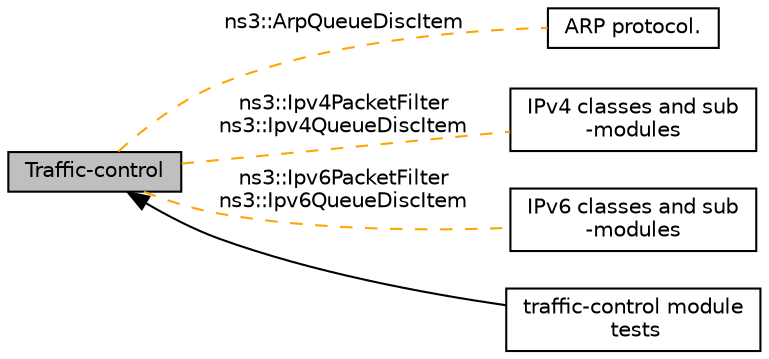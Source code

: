digraph "Traffic-control"
{
  edge [fontname="Helvetica",fontsize="10",labelfontname="Helvetica",labelfontsize="10"];
  node [fontname="Helvetica",fontsize="10",shape=box];
  rankdir=LR;
  Node3 [label="ARP protocol.",height=0.2,width=0.4,color="black", fillcolor="white", style="filled",URL="$group__arp.html",tooltip="The ARP protocol and its associated tables are responsible for the IPv4 - MAC address translation."];
  Node4 [label="IPv4 classes and sub\l-modules",height=0.2,width=0.4,color="black", fillcolor="white", style="filled",URL="$group__ipv4.html",tooltip=" "];
  Node5 [label="IPv6 classes and sub\l-modules",height=0.2,width=0.4,color="black", fillcolor="white", style="filled",URL="$group__ipv6.html",tooltip=" "];
  Node2 [label="traffic-control module\l tests",height=0.2,width=0.4,color="black", fillcolor="white", style="filled",URL="$group__traffic-control-test.html",tooltip=" "];
  Node1 [label="Traffic-control",height=0.2,width=0.4,color="black", fillcolor="grey75", style="filled", fontcolor="black",tooltip="The Traffic Control layer aims at introducing an equivalent of the Linux Traffic Control infrastructu..."];
  Node1->Node2 [shape=plaintext, dir="back", style="solid"];
  Node1->Node3 [shape=plaintext, label="ns3::ArpQueueDiscItem", color="orange", dir="none", style="dashed"];
  Node1->Node4 [shape=plaintext, label="ns3::Ipv4PacketFilter\nns3::Ipv4QueueDiscItem", color="orange", dir="none", style="dashed"];
  Node1->Node5 [shape=plaintext, label="ns3::Ipv6PacketFilter\nns3::Ipv6QueueDiscItem", color="orange", dir="none", style="dashed"];
}
